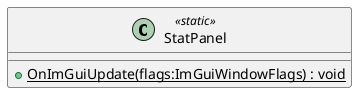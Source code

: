 @startuml
class StatPanel <<static>> {
    + {static} OnImGuiUpdate(flags:ImGuiWindowFlags) : void
}
@enduml
